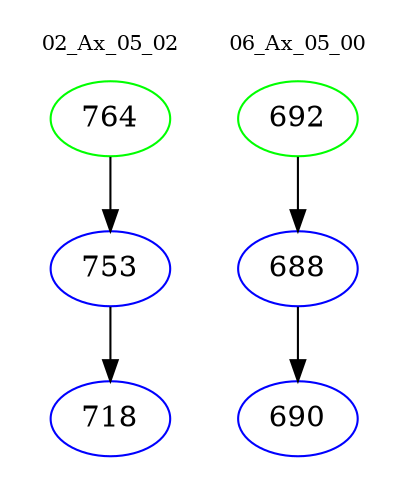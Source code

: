 digraph{
subgraph cluster_0 {
color = white
label = "02_Ax_05_02";
fontsize=10;
T0_764 [label="764", color="green"]
T0_764 -> T0_753 [color="black"]
T0_753 [label="753", color="blue"]
T0_753 -> T0_718 [color="black"]
T0_718 [label="718", color="blue"]
}
subgraph cluster_1 {
color = white
label = "06_Ax_05_00";
fontsize=10;
T1_692 [label="692", color="green"]
T1_692 -> T1_688 [color="black"]
T1_688 [label="688", color="blue"]
T1_688 -> T1_690 [color="black"]
T1_690 [label="690", color="blue"]
}
}
